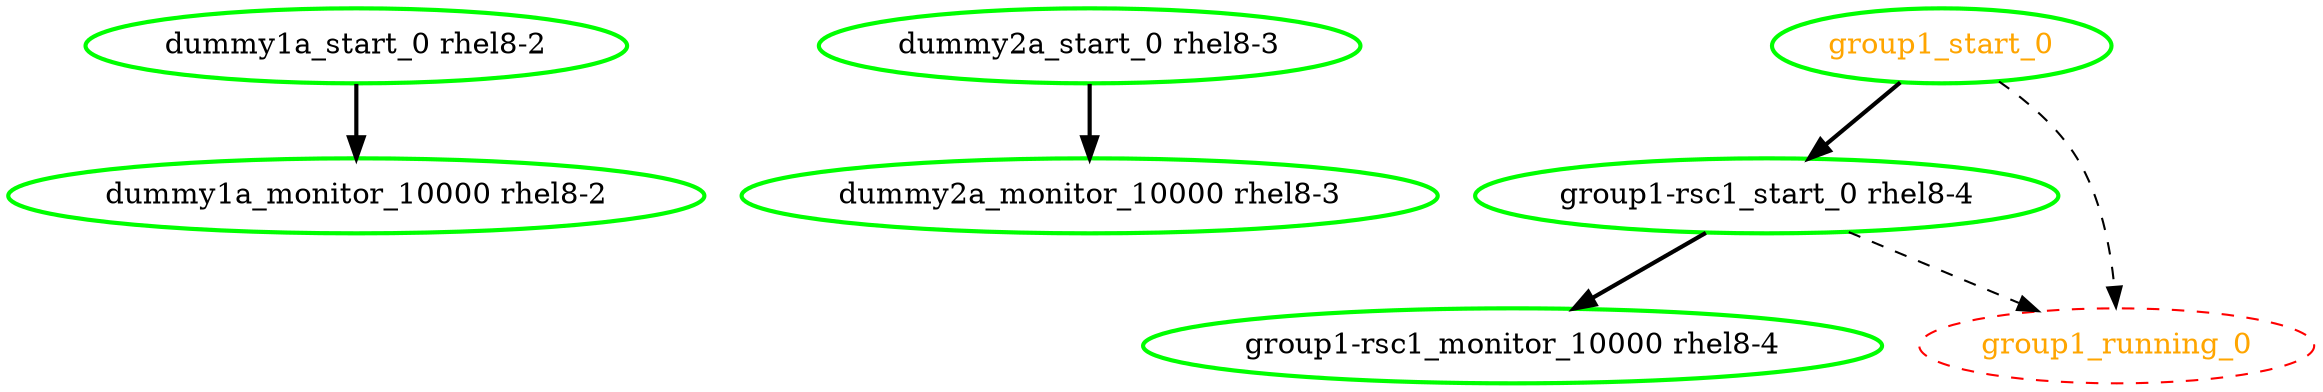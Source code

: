  digraph "g" {
"dummy1a_monitor_10000 rhel8-2" [ style=bold color="green" fontcolor="black"]
"dummy1a_start_0 rhel8-2" -> "dummy1a_monitor_10000 rhel8-2" [ style = bold]
"dummy1a_start_0 rhel8-2" [ style=bold color="green" fontcolor="black"]
"dummy2a_monitor_10000 rhel8-3" [ style=bold color="green" fontcolor="black"]
"dummy2a_start_0 rhel8-3" -> "dummy2a_monitor_10000 rhel8-3" [ style = bold]
"dummy2a_start_0 rhel8-3" [ style=bold color="green" fontcolor="black"]
"group1-rsc1_monitor_10000 rhel8-4" [ style=bold color="green" fontcolor="black"]
"group1-rsc1_start_0 rhel8-4" -> "group1-rsc1_monitor_10000 rhel8-4" [ style = bold]
"group1-rsc1_start_0 rhel8-4" -> "group1_running_0" [ style = dashed]
"group1-rsc1_start_0 rhel8-4" [ style=bold color="green" fontcolor="black"]
"group1_running_0" [ style=dashed color="red" fontcolor="orange"]
"group1_start_0" -> "group1-rsc1_start_0 rhel8-4" [ style = bold]
"group1_start_0" -> "group1_running_0" [ style = dashed]
"group1_start_0" [ style=bold color="green" fontcolor="orange"]
}
